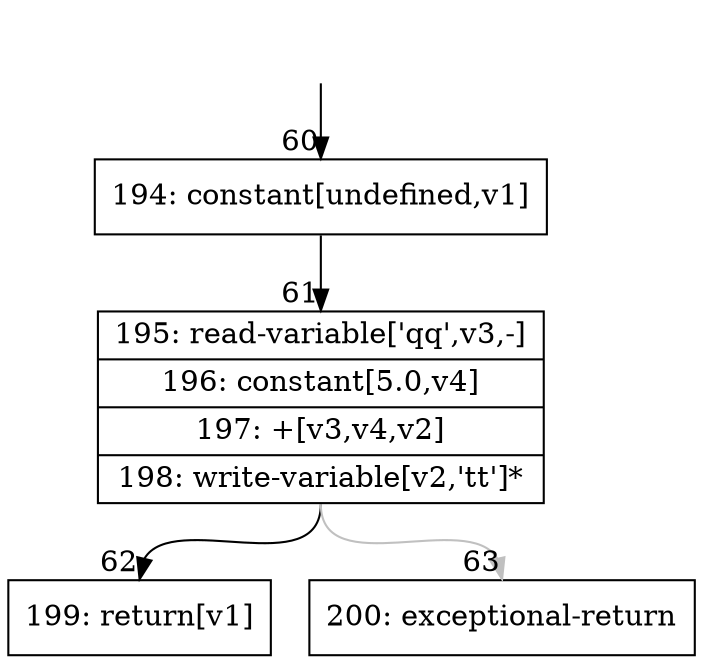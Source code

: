 digraph {
rankdir="TD"
BB_entry7[shape=none,label=""];
BB_entry7 -> BB60 [tailport=s, headport=n, headlabel="    60"]
BB60 [shape=record label="{194: constant[undefined,v1]}" ] 
BB60 -> BB61 [tailport=s, headport=n, headlabel="      61"]
BB61 [shape=record label="{195: read-variable['qq',v3,-]|196: constant[5.0,v4]|197: +[v3,v4,v2]|198: write-variable[v2,'tt']*}" ] 
BB61 -> BB62 [tailport=s, headport=n, headlabel="      62"]
BB61 -> BB63 [tailport=s, headport=n, color=gray, headlabel="      63"]
BB62 [shape=record label="{199: return[v1]}" ] 
BB63 [shape=record label="{200: exceptional-return}" ] 
}
